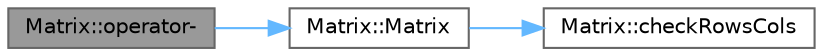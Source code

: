 digraph "Matrix::operator-"
{
 // LATEX_PDF_SIZE
  bgcolor="transparent";
  edge [fontname=Helvetica,fontsize=10,labelfontname=Helvetica,labelfontsize=10];
  node [fontname=Helvetica,fontsize=10,shape=box,height=0.2,width=0.4];
  rankdir="LR";
  Node1 [id="Node000001",label="Matrix::operator-",height=0.2,width=0.4,color="gray40", fillcolor="grey60", style="filled", fontcolor="black",tooltip=" "];
  Node1 -> Node2 [id="edge1_Node000001_Node000002",color="steelblue1",style="solid",tooltip=" "];
  Node2 [id="Node000002",label="Matrix::Matrix",height=0.2,width=0.4,color="grey40", fillcolor="white", style="filled",URL="$class_matrix.html#ac01d6d1def6be4bf6145ca4a849863cd",tooltip=" "];
  Node2 -> Node3 [id="edge2_Node000002_Node000003",color="steelblue1",style="solid",tooltip=" "];
  Node3 [id="Node000003",label="Matrix::checkRowsCols",height=0.2,width=0.4,color="grey40", fillcolor="white", style="filled",URL="$class_matrix.html#a230b6620b7a4e9c4df7558e13999a664",tooltip=" "];
}
